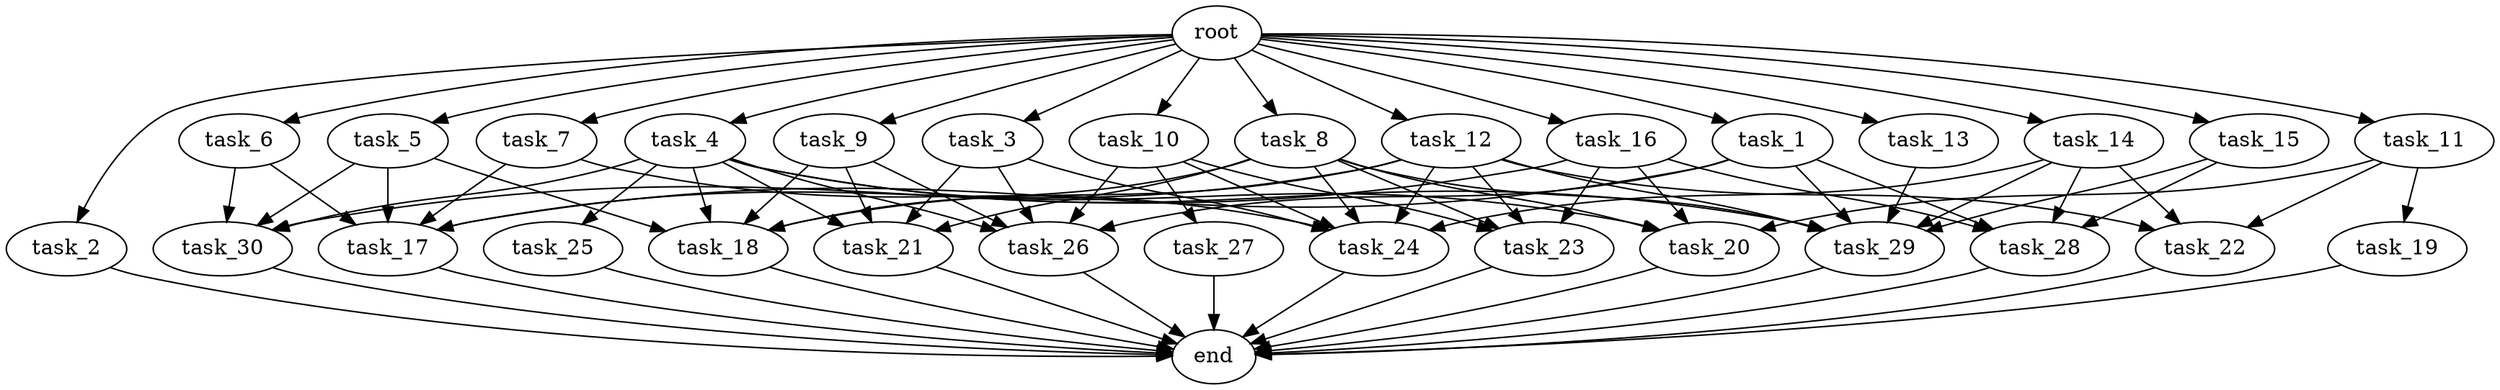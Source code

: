 digraph G {
  root [size="0.000000e+00"];
  task_1 [size="6.106115e+09"];
  task_2 [size="7.821780e+09"];
  task_3 [size="9.473888e+09"];
  task_4 [size="8.236279e+09"];
  task_5 [size="4.206524e+08"];
  task_6 [size="1.055005e+09"];
  task_7 [size="6.299631e+09"];
  task_8 [size="8.708824e+09"];
  task_9 [size="9.109947e+09"];
  task_10 [size="1.571168e+09"];
  task_11 [size="2.921938e+09"];
  task_12 [size="4.415738e+09"];
  task_13 [size="5.059460e+09"];
  task_14 [size="7.325786e+09"];
  task_15 [size="9.938431e+08"];
  task_16 [size="6.471283e+09"];
  task_17 [size="3.346741e+09"];
  task_18 [size="1.378587e+09"];
  task_19 [size="8.486102e+09"];
  task_20 [size="4.391646e+09"];
  task_21 [size="4.158083e+09"];
  task_22 [size="7.690563e+09"];
  task_23 [size="2.453915e+09"];
  task_24 [size="8.091643e+09"];
  task_25 [size="3.413859e+09"];
  task_26 [size="5.050722e+09"];
  task_27 [size="8.532534e+08"];
  task_28 [size="3.724991e+09"];
  task_29 [size="7.548697e+09"];
  task_30 [size="3.607073e+09"];
  end [size="0.000000e+00"];

  root -> task_1 [size="1.000000e-12"];
  root -> task_2 [size="1.000000e-12"];
  root -> task_3 [size="1.000000e-12"];
  root -> task_4 [size="1.000000e-12"];
  root -> task_5 [size="1.000000e-12"];
  root -> task_6 [size="1.000000e-12"];
  root -> task_7 [size="1.000000e-12"];
  root -> task_8 [size="1.000000e-12"];
  root -> task_9 [size="1.000000e-12"];
  root -> task_10 [size="1.000000e-12"];
  root -> task_11 [size="1.000000e-12"];
  root -> task_12 [size="1.000000e-12"];
  root -> task_13 [size="1.000000e-12"];
  root -> task_14 [size="1.000000e-12"];
  root -> task_15 [size="1.000000e-12"];
  root -> task_16 [size="1.000000e-12"];
  task_1 -> task_17 [size="6.693481e+07"];
  task_1 -> task_26 [size="1.010144e+08"];
  task_1 -> task_28 [size="9.312478e+07"];
  task_1 -> task_29 [size="1.078385e+08"];
  task_2 -> end [size="1.000000e-12"];
  task_3 -> task_21 [size="1.039521e+08"];
  task_3 -> task_24 [size="1.348607e+08"];
  task_3 -> task_26 [size="1.010144e+08"];
  task_4 -> task_18 [size="2.757174e+07"];
  task_4 -> task_20 [size="1.097911e+08"];
  task_4 -> task_21 [size="1.039521e+08"];
  task_4 -> task_25 [size="3.413859e+08"];
  task_4 -> task_26 [size="1.010144e+08"];
  task_4 -> task_29 [size="1.078385e+08"];
  task_4 -> task_30 [size="9.017684e+07"];
  task_5 -> task_17 [size="6.693481e+07"];
  task_5 -> task_18 [size="2.757174e+07"];
  task_5 -> task_30 [size="9.017684e+07"];
  task_6 -> task_17 [size="6.693481e+07"];
  task_6 -> task_30 [size="9.017684e+07"];
  task_7 -> task_17 [size="6.693481e+07"];
  task_7 -> task_24 [size="1.348607e+08"];
  task_8 -> task_18 [size="2.757174e+07"];
  task_8 -> task_20 [size="1.097911e+08"];
  task_8 -> task_21 [size="1.039521e+08"];
  task_8 -> task_23 [size="6.134788e+07"];
  task_8 -> task_24 [size="1.348607e+08"];
  task_8 -> task_29 [size="1.078385e+08"];
  task_9 -> task_18 [size="2.757174e+07"];
  task_9 -> task_21 [size="1.039521e+08"];
  task_9 -> task_26 [size="1.010144e+08"];
  task_10 -> task_23 [size="6.134788e+07"];
  task_10 -> task_24 [size="1.348607e+08"];
  task_10 -> task_26 [size="1.010144e+08"];
  task_10 -> task_27 [size="8.532534e+07"];
  task_11 -> task_19 [size="8.486102e+08"];
  task_11 -> task_20 [size="1.097911e+08"];
  task_11 -> task_22 [size="2.563521e+08"];
  task_12 -> task_17 [size="6.693481e+07"];
  task_12 -> task_18 [size="2.757174e+07"];
  task_12 -> task_22 [size="2.563521e+08"];
  task_12 -> task_23 [size="6.134788e+07"];
  task_12 -> task_24 [size="1.348607e+08"];
  task_12 -> task_29 [size="1.078385e+08"];
  task_13 -> task_29 [size="1.078385e+08"];
  task_14 -> task_22 [size="2.563521e+08"];
  task_14 -> task_24 [size="1.348607e+08"];
  task_14 -> task_28 [size="9.312478e+07"];
  task_14 -> task_29 [size="1.078385e+08"];
  task_15 -> task_28 [size="9.312478e+07"];
  task_15 -> task_29 [size="1.078385e+08"];
  task_16 -> task_20 [size="1.097911e+08"];
  task_16 -> task_23 [size="6.134788e+07"];
  task_16 -> task_28 [size="9.312478e+07"];
  task_16 -> task_30 [size="9.017684e+07"];
  task_17 -> end [size="1.000000e-12"];
  task_18 -> end [size="1.000000e-12"];
  task_19 -> end [size="1.000000e-12"];
  task_20 -> end [size="1.000000e-12"];
  task_21 -> end [size="1.000000e-12"];
  task_22 -> end [size="1.000000e-12"];
  task_23 -> end [size="1.000000e-12"];
  task_24 -> end [size="1.000000e-12"];
  task_25 -> end [size="1.000000e-12"];
  task_26 -> end [size="1.000000e-12"];
  task_27 -> end [size="1.000000e-12"];
  task_28 -> end [size="1.000000e-12"];
  task_29 -> end [size="1.000000e-12"];
  task_30 -> end [size="1.000000e-12"];
}
